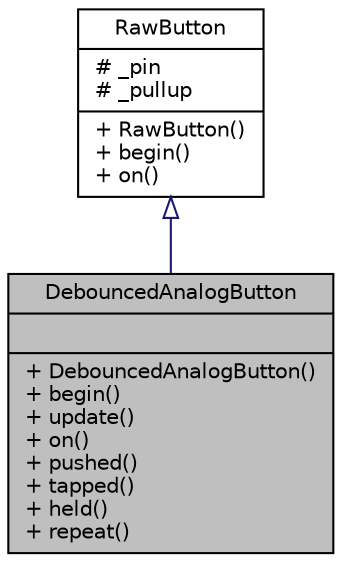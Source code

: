 digraph "DebouncedAnalogButton"
{
  edge [fontname="Helvetica",fontsize="10",labelfontname="Helvetica",labelfontsize="10"];
  node [fontname="Helvetica",fontsize="10",shape=record];
  Node0 [label="{DebouncedAnalogButton\n||+ DebouncedAnalogButton()\l+ begin()\l+ update()\l+ on()\l+ pushed()\l+ tapped()\l+ held()\l+ repeat()\l}",height=0.2,width=0.4,color="black", fillcolor="grey75", style="filled", fontcolor="black"];
  Node1 -> Node0 [dir="back",color="midnightblue",fontsize="10",style="solid",arrowtail="onormal",fontname="Helvetica"];
  Node1 [label="{RawButton\n|# _pin\l# _pullup\l|+ RawButton()\l+ begin()\l+ on()\l}",height=0.2,width=0.4,color="black", fillcolor="white", style="filled",URL="$classRawButton.html",tooltip="Basic instantaneous button. "];
}
